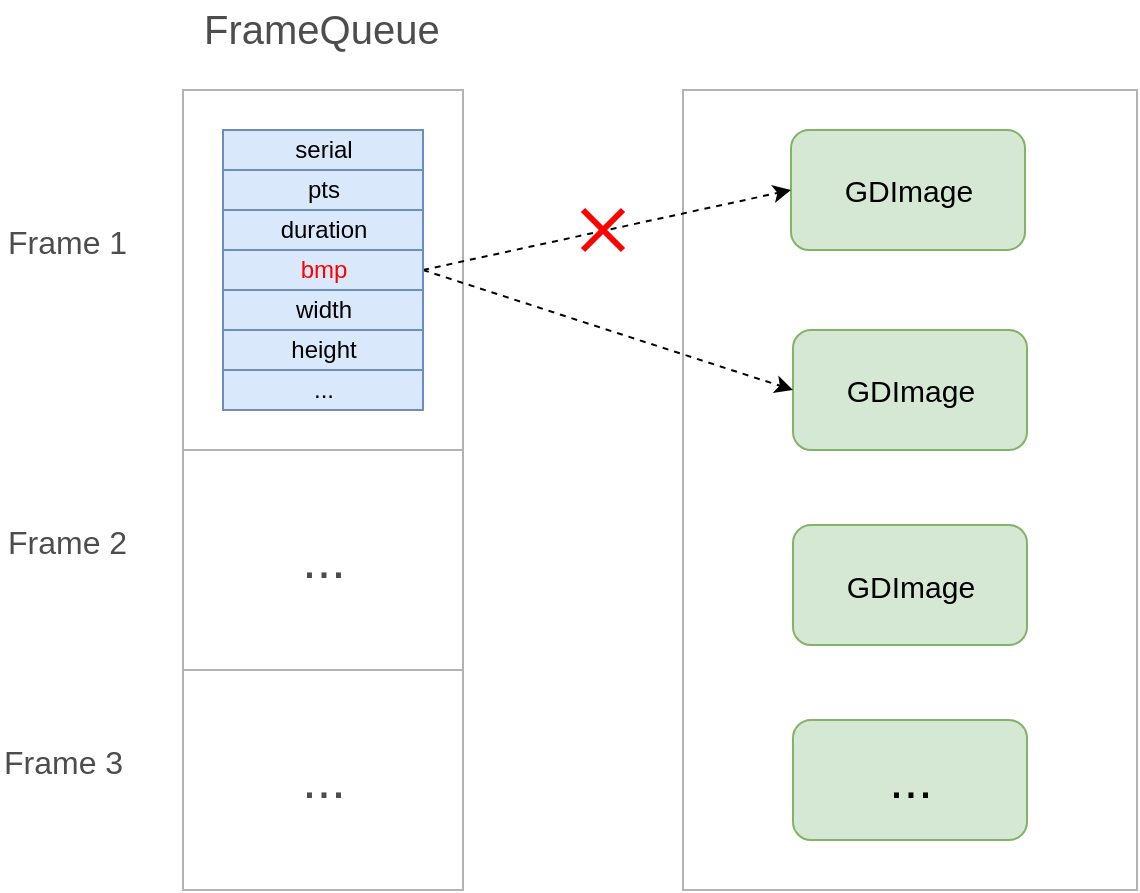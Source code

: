 <mxfile version="10.3.5" type="github"><diagram id="mnGpYlBirQED8OVDw5xI" name="Page-1"><mxGraphModel dx="918" dy="525" grid="1" gridSize="10" guides="1" tooltips="1" connect="1" arrows="1" fold="1" page="1" pageScale="1" pageWidth="827" pageHeight="1169" math="0" shadow="0"><root><mxCell id="0"/><mxCell id="1" parent="0"/><mxCell id="abtCZlWtg49KXk18ajzg-2" value="FrameQueue" style="text;html=1;resizable=0;points=[];autosize=1;align=left;verticalAlign=top;spacingTop=-4;fontSize=20;fontColor=#4D4D4D;" vertex="1" parent="1"><mxGeometry x="130" y="90" width="170" height="30" as="geometry"/></mxCell><mxCell id="abtCZlWtg49KXk18ajzg-3" value="Frame 1" style="text;html=1;resizable=0;points=[];autosize=1;align=left;verticalAlign=top;spacingTop=-4;fontSize=16;fontColor=#4D4D4D;" vertex="1" parent="1"><mxGeometry x="31.5" y="199" width="90" height="30" as="geometry"/></mxCell><mxCell id="abtCZlWtg49KXk18ajzg-4" value="Frame 2" style="text;html=1;resizable=0;points=[];autosize=1;align=left;verticalAlign=top;spacingTop=-4;fontSize=16;fontColor=#4D4D4D;" vertex="1" parent="1"><mxGeometry x="31.5" y="348.5" width="90" height="30" as="geometry"/></mxCell><mxCell id="abtCZlWtg49KXk18ajzg-5" value="Frame 3" style="text;html=1;resizable=0;points=[];autosize=1;align=left;verticalAlign=top;spacingTop=-4;fontSize=16;fontColor=#4D4D4D;" vertex="1" parent="1"><mxGeometry x="30" y="459" width="90" height="30" as="geometry"/></mxCell><mxCell id="EYqVnvN8bcQa44hp_MhW-21" value="" style="rounded=0;whiteSpace=wrap;html=1;strokeColor=#B3B3B3;fontColor=#4D4D4D;" parent="1" vertex="1"><mxGeometry x="121.5" y="135" width="140" height="180" as="geometry"/></mxCell><mxCell id="EYqVnvN8bcQa44hp_MhW-19" value="" style="group;fillColor=#dae8fc;strokeColor=#6c8ebf;" parent="1" vertex="1" connectable="0"><mxGeometry x="141.5" y="155" width="100" height="140" as="geometry"/></mxCell><mxCell id="EYqVnvN8bcQa44hp_MhW-23" value="&lt;font style=&quot;font-size: 26px&quot;&gt;...&lt;/font&gt;" style="rounded=0;whiteSpace=wrap;html=1;strokeColor=#B3B3B3;fontColor=#4D4D4D;" parent="1" vertex="1"><mxGeometry x="121.5" y="315" width="140" height="110" as="geometry"/></mxCell><mxCell id="EYqVnvN8bcQa44hp_MhW-24" value="..." style="rounded=0;whiteSpace=wrap;html=1;strokeColor=#B3B3B3;fontColor=#4D4D4D;fontSize=26;" parent="1" vertex="1"><mxGeometry x="121.5" y="425" width="140" height="110" as="geometry"/></mxCell><mxCell id="EYqVnvN8bcQa44hp_MhW-25" value="" style="rounded=0;whiteSpace=wrap;html=1;strokeColor=#B3B3B3;fontSize=26;fontColor=#4D4D4D;" parent="1" vertex="1"><mxGeometry x="371.5" y="135" width="227" height="400" as="geometry"/></mxCell><mxCell id="EYqVnvN8bcQa44hp_MhW-26" value="GDImage" style="rounded=1;whiteSpace=wrap;html=1;strokeColor=#82b366;fontSize=15;fillColor=#d5e8d4;" parent="1" vertex="1"><mxGeometry x="425.5" y="155" width="117" height="60" as="geometry"/></mxCell><mxCell id="EYqVnvN8bcQa44hp_MhW-27" value="GDImage" style="rounded=1;whiteSpace=wrap;html=1;strokeColor=#82b366;fontSize=15;fillColor=#d5e8d4;" parent="1" vertex="1"><mxGeometry x="426.5" y="255" width="117" height="60" as="geometry"/></mxCell><mxCell id="EYqVnvN8bcQa44hp_MhW-28" value="GDImage" style="rounded=1;whiteSpace=wrap;html=1;strokeColor=#82b366;fontSize=15;fillColor=#d5e8d4;" parent="1" vertex="1"><mxGeometry x="426.5" y="352.5" width="117" height="60" as="geometry"/></mxCell><mxCell id="EYqVnvN8bcQa44hp_MhW-29" value="..." style="rounded=1;whiteSpace=wrap;html=1;strokeColor=#82b366;fontSize=26;fillColor=#d5e8d4;" parent="1" vertex="1"><mxGeometry x="426.5" y="450" width="117" height="60" as="geometry"/></mxCell><mxCell id="EYqVnvN8bcQa44hp_MhW-32" value="" style="endArrow=classic;html=1;fontSize=26;fontColor=#4D4D4D;exitX=1;exitY=0.5;exitDx=0;exitDy=0;entryX=0;entryY=0.5;entryDx=0;entryDy=0;dashed=1;" parent="1" source="EYqVnvN8bcQa44hp_MhW-15" target="EYqVnvN8bcQa44hp_MhW-26" edge="1"><mxGeometry width="50" height="50" relative="1" as="geometry"><mxPoint x="121.5" y="605" as="sourcePoint"/><mxPoint x="171.5" y="555" as="targetPoint"/></mxGeometry></mxCell><mxCell id="EYqVnvN8bcQa44hp_MhW-33" value="" style="endArrow=classic;html=1;dashed=1;fontSize=26;fontColor=#4D4D4D;entryX=0;entryY=0.5;entryDx=0;entryDy=0;" parent="1" target="EYqVnvN8bcQa44hp_MhW-27" edge="1"><mxGeometry width="50" height="50" relative="1" as="geometry"><mxPoint x="241.5" y="225" as="sourcePoint"/><mxPoint x="171.5" y="555" as="targetPoint"/></mxGeometry></mxCell><mxCell id="EYqVnvN8bcQa44hp_MhW-34" value="" style="shape=umlDestroy;whiteSpace=wrap;html=1;strokeWidth=3;fontSize=26;fontColor=#4D4D4D;strokeColor=#FF0000;" parent="1" vertex="1"><mxGeometry x="321.5" y="195" width="20" height="20" as="geometry"/></mxCell><mxCell id="EYqVnvN8bcQa44hp_MhW-12" value="serial" style="rounded=0;whiteSpace=wrap;html=1;strokeColor=#6c8ebf;fillColor=#dae8fc;" parent="1" vertex="1"><mxGeometry x="141.5" y="155" width="100" height="20" as="geometry"/></mxCell><mxCell id="EYqVnvN8bcQa44hp_MhW-13" value="pts" style="rounded=0;whiteSpace=wrap;html=1;strokeColor=#6c8ebf;fillColor=#dae8fc;" parent="1" vertex="1"><mxGeometry x="141.5" y="175" width="100" height="20" as="geometry"/></mxCell><mxCell id="EYqVnvN8bcQa44hp_MhW-14" value="duration" style="rounded=0;whiteSpace=wrap;html=1;strokeColor=#6c8ebf;fillColor=#dae8fc;" parent="1" vertex="1"><mxGeometry x="141.5" y="195" width="100" height="20" as="geometry"/></mxCell><mxCell id="EYqVnvN8bcQa44hp_MhW-15" value="bmp" style="rounded=0;whiteSpace=wrap;html=1;strokeColor=#6c8ebf;fillColor=#dae8fc;fontColor=#FF0000;" parent="1" vertex="1"><mxGeometry x="141.5" y="215" width="100" height="20" as="geometry"/></mxCell><mxCell id="EYqVnvN8bcQa44hp_MhW-16" value="width" style="rounded=0;whiteSpace=wrap;html=1;strokeColor=#6c8ebf;fillColor=#dae8fc;" parent="1" vertex="1"><mxGeometry x="141.5" y="235" width="100" height="20" as="geometry"/></mxCell><mxCell id="EYqVnvN8bcQa44hp_MhW-17" value="height" style="rounded=0;whiteSpace=wrap;html=1;strokeColor=#6c8ebf;fillColor=#dae8fc;" parent="1" vertex="1"><mxGeometry x="141.5" y="255" width="100" height="20" as="geometry"/></mxCell><mxCell id="EYqVnvN8bcQa44hp_MhW-18" value="..." style="rounded=0;whiteSpace=wrap;html=1;strokeColor=#6c8ebf;fillColor=#dae8fc;" parent="1" vertex="1"><mxGeometry x="141.5" y="275" width="100" height="20" as="geometry"/></mxCell></root></mxGraphModel></diagram></mxfile>